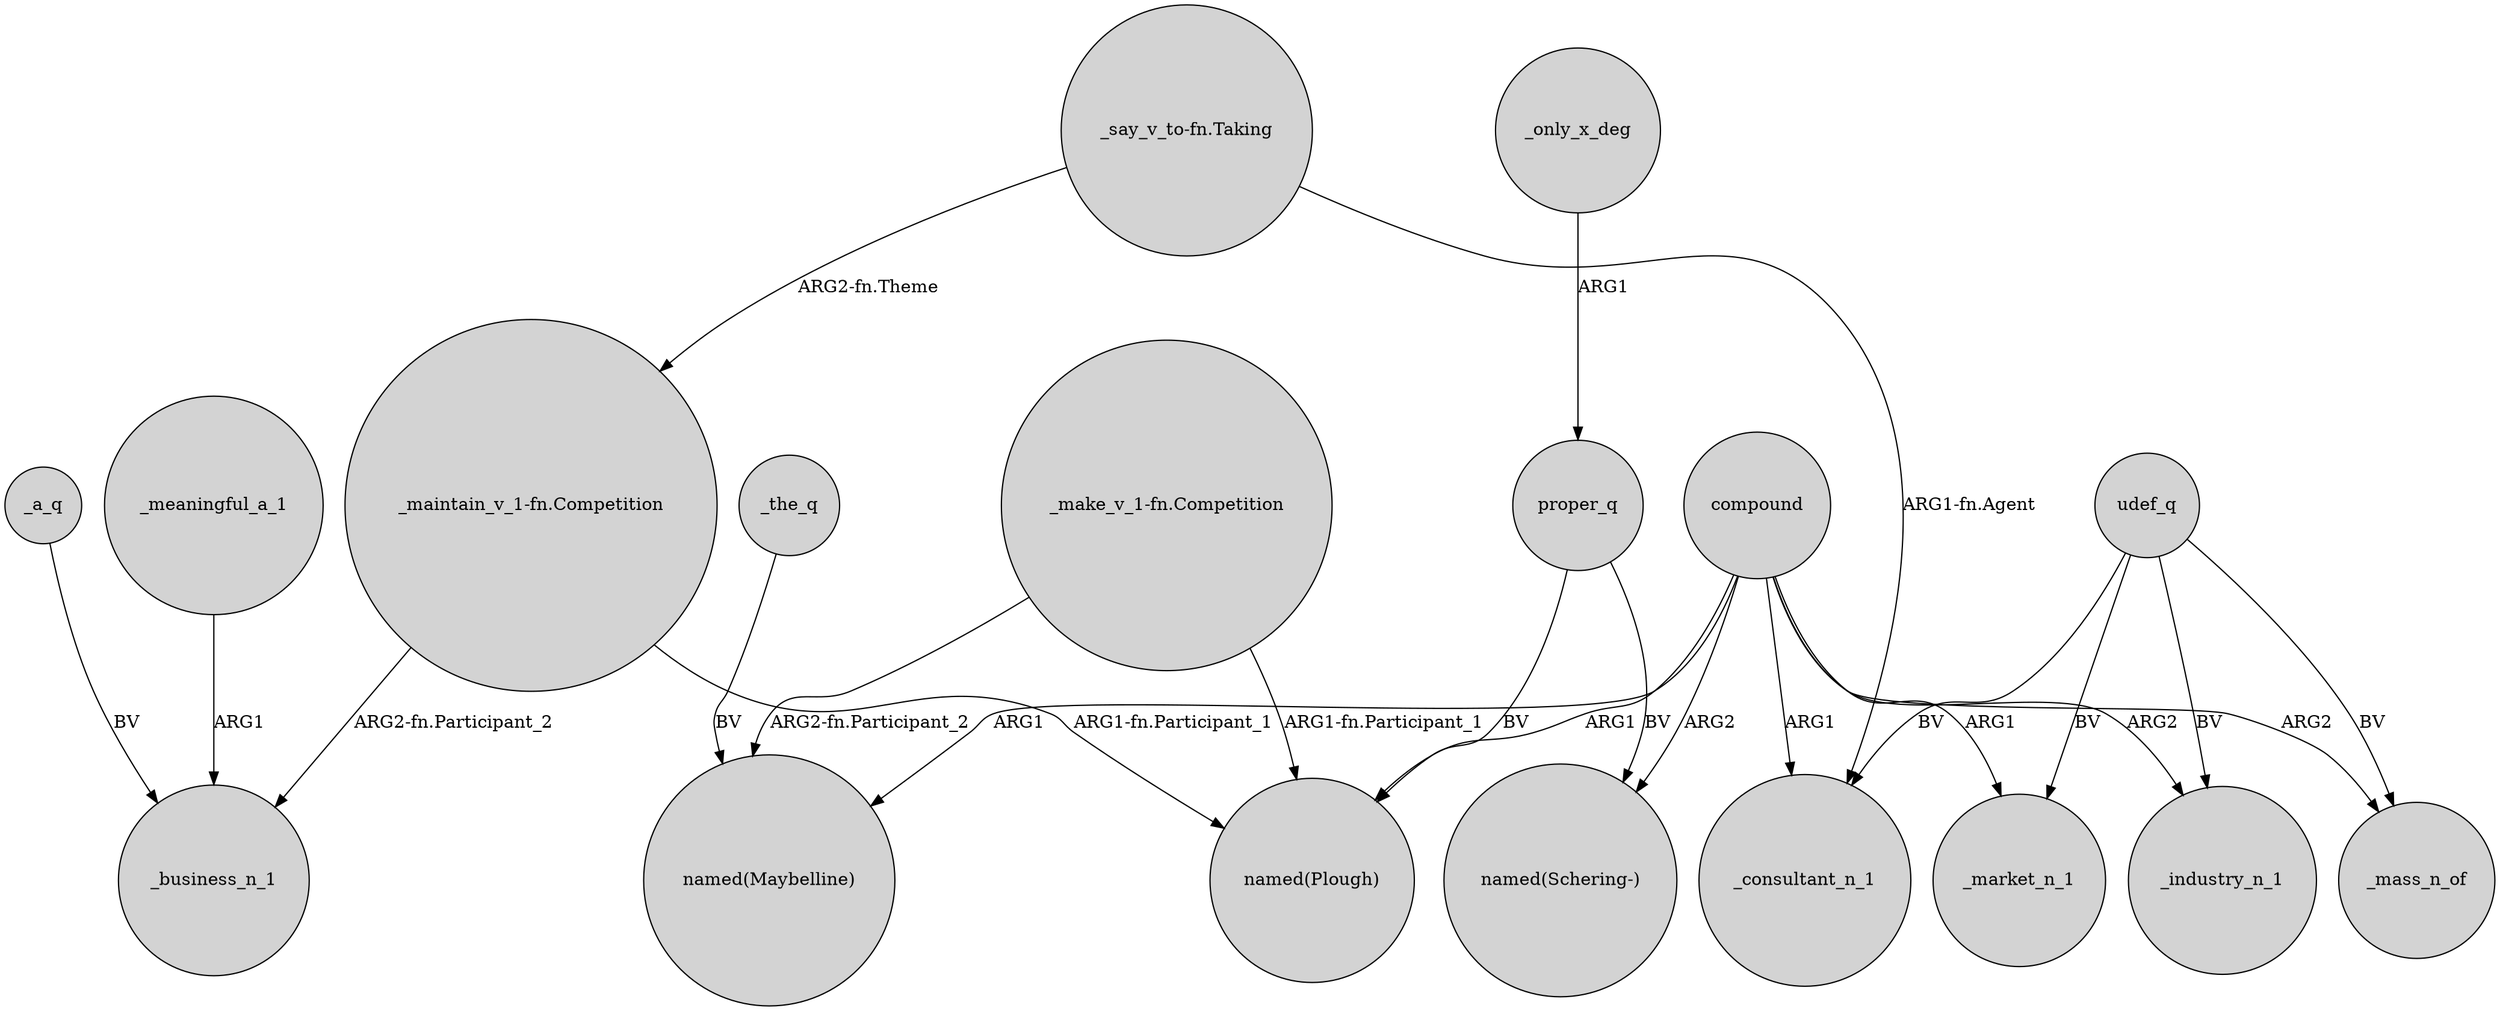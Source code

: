 digraph {
	node [shape=circle style=filled]
	"_maintain_v_1-fn.Competition" -> _business_n_1 [label="ARG2-fn.Participant_2"]
	_the_q -> "named(Maybelline)" [label=BV]
	udef_q -> _market_n_1 [label=BV]
	proper_q -> "named(Schering-)" [label=BV]
	compound -> _industry_n_1 [label=ARG2]
	compound -> "named(Plough)" [label=ARG1]
	_meaningful_a_1 -> _business_n_1 [label=ARG1]
	compound -> "named(Maybelline)" [label=ARG1]
	proper_q -> "named(Plough)" [label=BV]
	_only_x_deg -> proper_q [label=ARG1]
	compound -> _consultant_n_1 [label=ARG1]
	_a_q -> _business_n_1 [label=BV]
	"_make_v_1-fn.Competition" -> "named(Maybelline)" [label="ARG2-fn.Participant_2"]
	"_say_v_to-fn.Taking" -> _consultant_n_1 [label="ARG1-fn.Agent"]
	"_make_v_1-fn.Competition" -> "named(Plough)" [label="ARG1-fn.Participant_1"]
	compound -> _mass_n_of [label=ARG2]
	udef_q -> _mass_n_of [label=BV]
	udef_q -> _industry_n_1 [label=BV]
	udef_q -> _consultant_n_1 [label=BV]
	"_maintain_v_1-fn.Competition" -> "named(Plough)" [label="ARG1-fn.Participant_1"]
	compound -> _market_n_1 [label=ARG1]
	compound -> "named(Schering-)" [label=ARG2]
	"_say_v_to-fn.Taking" -> "_maintain_v_1-fn.Competition" [label="ARG2-fn.Theme"]
}
